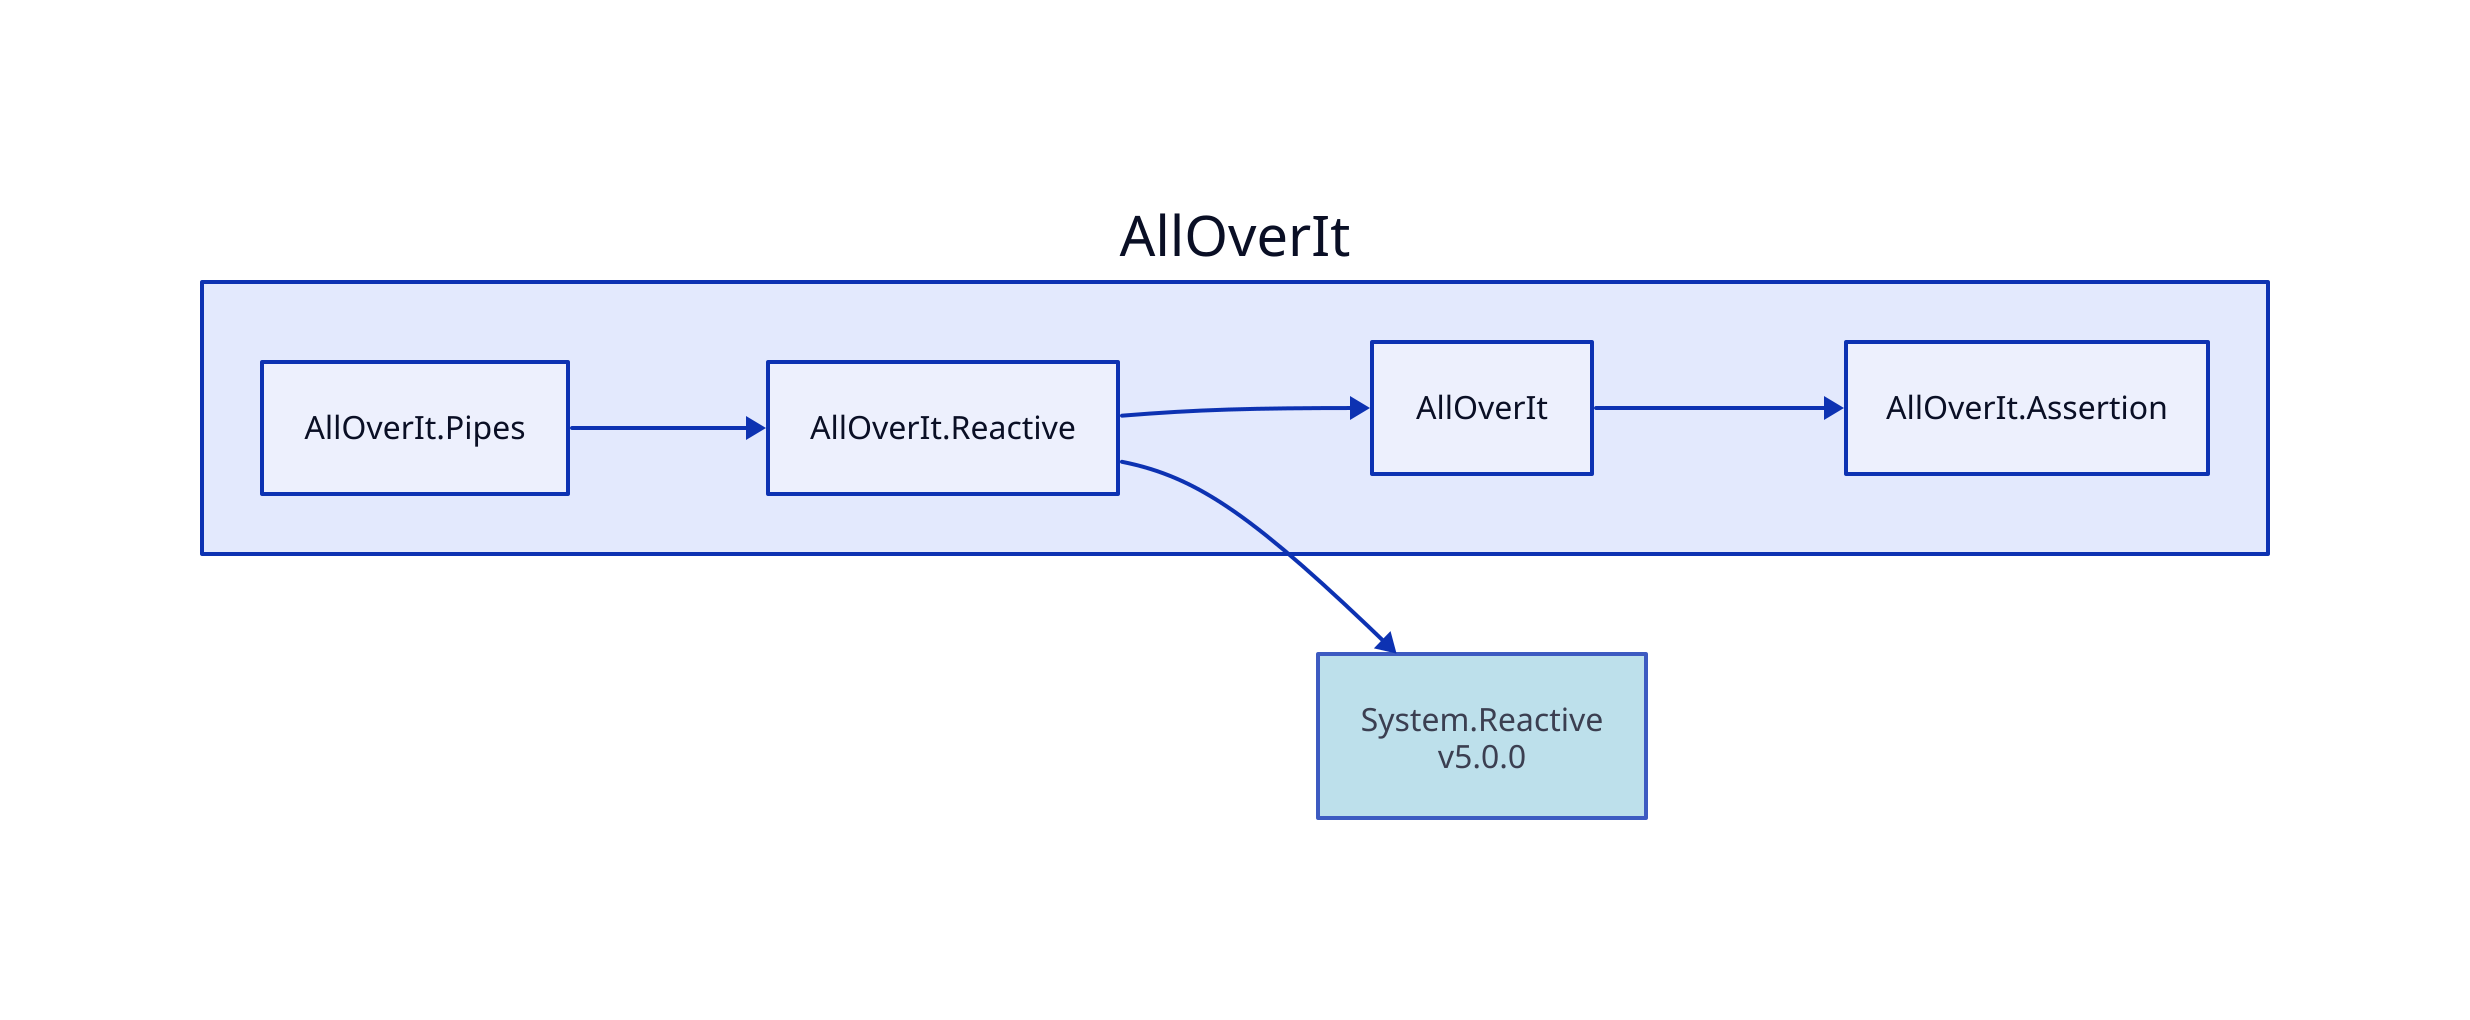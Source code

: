 direction: right

aoi: AllOverIt
aoi.alloverit-pipes: AllOverIt.Pipes
aoi.alloverit-reactive: AllOverIt.Reactive
system-reactive_5-0-0: System.Reactive\nv5.0.0
system-reactive_5-0-0.style.fill: "#ADD8E6"
system-reactive_5-0-0.style.opacity: 0.8
system-reactive_5-0-0 <- aoi.alloverit-reactive
aoi.alloverit: AllOverIt
aoi.alloverit-assertion: AllOverIt.Assertion
aoi.alloverit-assertion <- aoi.alloverit
aoi.alloverit <- aoi.alloverit-reactive
aoi.alloverit-reactive <- aoi.alloverit-pipes
